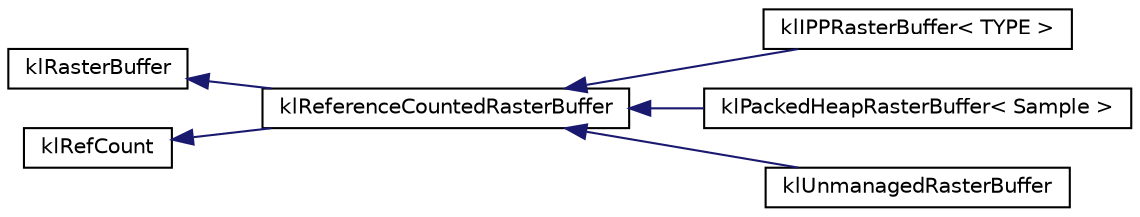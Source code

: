digraph G
{
  edge [fontname="Helvetica",fontsize="10",labelfontname="Helvetica",labelfontsize="10"];
  node [fontname="Helvetica",fontsize="10",shape=record];
  rankdir=LR;
  Node1 [label="klRasterBuffer",height=0.2,width=0.4,color="black", fillcolor="white", style="filled",URL="$classkl_raster_buffer.html"];
  Node1 -> Node2 [dir=back,color="midnightblue",fontsize="10",style="solid",fontname="Helvetica"];
  Node2 [label="klReferenceCountedRasterBuffer",height=0.2,width=0.4,color="black", fillcolor="white", style="filled",URL="$classkl_reference_counted_raster_buffer.html"];
  Node2 -> Node3 [dir=back,color="midnightblue",fontsize="10",style="solid",fontname="Helvetica"];
  Node3 [label="klIPPRasterBuffer\< TYPE \>",height=0.2,width=0.4,color="black", fillcolor="white", style="filled",URL="$classkl_i_p_p_raster_buffer.html"];
  Node2 -> Node4 [dir=back,color="midnightblue",fontsize="10",style="solid",fontname="Helvetica"];
  Node4 [label="klPackedHeapRasterBuffer\< Sample \>",height=0.2,width=0.4,color="black", fillcolor="white", style="filled",URL="$classkl_packed_heap_raster_buffer.html"];
  Node2 -> Node5 [dir=back,color="midnightblue",fontsize="10",style="solid",fontname="Helvetica"];
  Node5 [label="klUnmanagedRasterBuffer",height=0.2,width=0.4,color="black", fillcolor="white", style="filled",URL="$classkl_unmanaged_raster_buffer.html"];
  Node6 [label="klRefCount",height=0.2,width=0.4,color="black", fillcolor="white", style="filled",URL="$classkl_ref_count.html"];
  Node6 -> Node2 [dir=back,color="midnightblue",fontsize="10",style="solid",fontname="Helvetica"];
}
